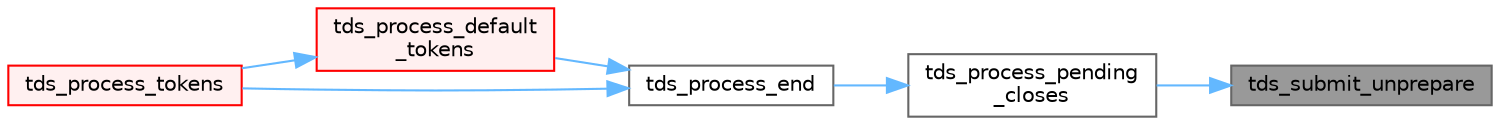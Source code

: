 digraph "tds_submit_unprepare"
{
 // LATEX_PDF_SIZE
  bgcolor="transparent";
  edge [fontname=Helvetica,fontsize=10,labelfontname=Helvetica,labelfontsize=10];
  node [fontname=Helvetica,fontsize=10,shape=box,height=0.2,width=0.4];
  rankdir="RL";
  Node1 [id="Node000001",label="tds_submit_unprepare",height=0.2,width=0.4,color="gray40", fillcolor="grey60", style="filled", fontcolor="black",tooltip="Send a unprepare request for a prepared query."];
  Node1 -> Node2 [id="edge1_Node000001_Node000002",dir="back",color="steelblue1",style="solid",tooltip=" "];
  Node2 [id="Node000002",label="tds_process_pending\l_closes",height=0.2,width=0.4,color="grey40", fillcolor="white", style="filled",URL="$a00580.html#ga69902dffb299d62a799888e0fa3ccd68",tooltip="Attempt to close all deferred closes (dynamics and cursors)."];
  Node2 -> Node3 [id="edge2_Node000002_Node000003",dir="back",color="steelblue1",style="solid",tooltip=" "];
  Node3 [id="Node000003",label="tds_process_end",height=0.2,width=0.4,color="grey40", fillcolor="white", style="filled",URL="$a00580.html#ga7a081cf9bb8f04ead12f0299fb7c4cd9",tooltip="tds_process_end() processes any of the DONE, DONEPROC, or DONEINPROC tokens."];
  Node3 -> Node4 [id="edge3_Node000003_Node000004",dir="back",color="steelblue1",style="solid",tooltip=" "];
  Node4 [id="Node000004",label="tds_process_default\l_tokens",height=0.2,width=0.4,color="red", fillcolor="#FFF0F0", style="filled",URL="$a00580.html#ga39453d084f3f780ac4602d4abf2839f7",tooltip="tds_process_default_tokens() is a catch all function that is called to process tokens not known to ot..."];
  Node4 -> Node6 [id="edge4_Node000004_Node000006",dir="back",color="steelblue1",style="solid",tooltip=" "];
  Node6 [id="Node000006",label="tds_process_tokens",height=0.2,width=0.4,color="red", fillcolor="#FFF0F0", style="filled",URL="$a00580.html#gabfc9de1d1fe718818caf63a4be4035a6",tooltip="process all streams."];
  Node3 -> Node6 [id="edge5_Node000003_Node000006",dir="back",color="steelblue1",style="solid",tooltip=" "];
}
